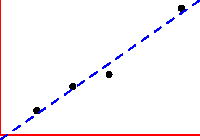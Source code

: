settings.tex="pdflatex";

texpreamble("\usepackage{amsmath}
\usepackage{amsthm,amssymb}
\usepackage{mathpazo}
\usepackage[svgnames]{xcolor}
\usepackage{textcomp}
");
import graph;


size(100,70,IgnoreAspect);

pair[] dat={(1,4),(2,8),(3,10),(5,21)};
int n=dat.length;

for(int i=0; i<n; ++i){
	dot(dat[i]);
}

real m=21/5;
real c=-4/5;

real f(real t){return m*t+c;}

draw(graph(f,0,5.5),blue+dashed);

xaxis(0,5.5,red);
yaxis(0,red);
